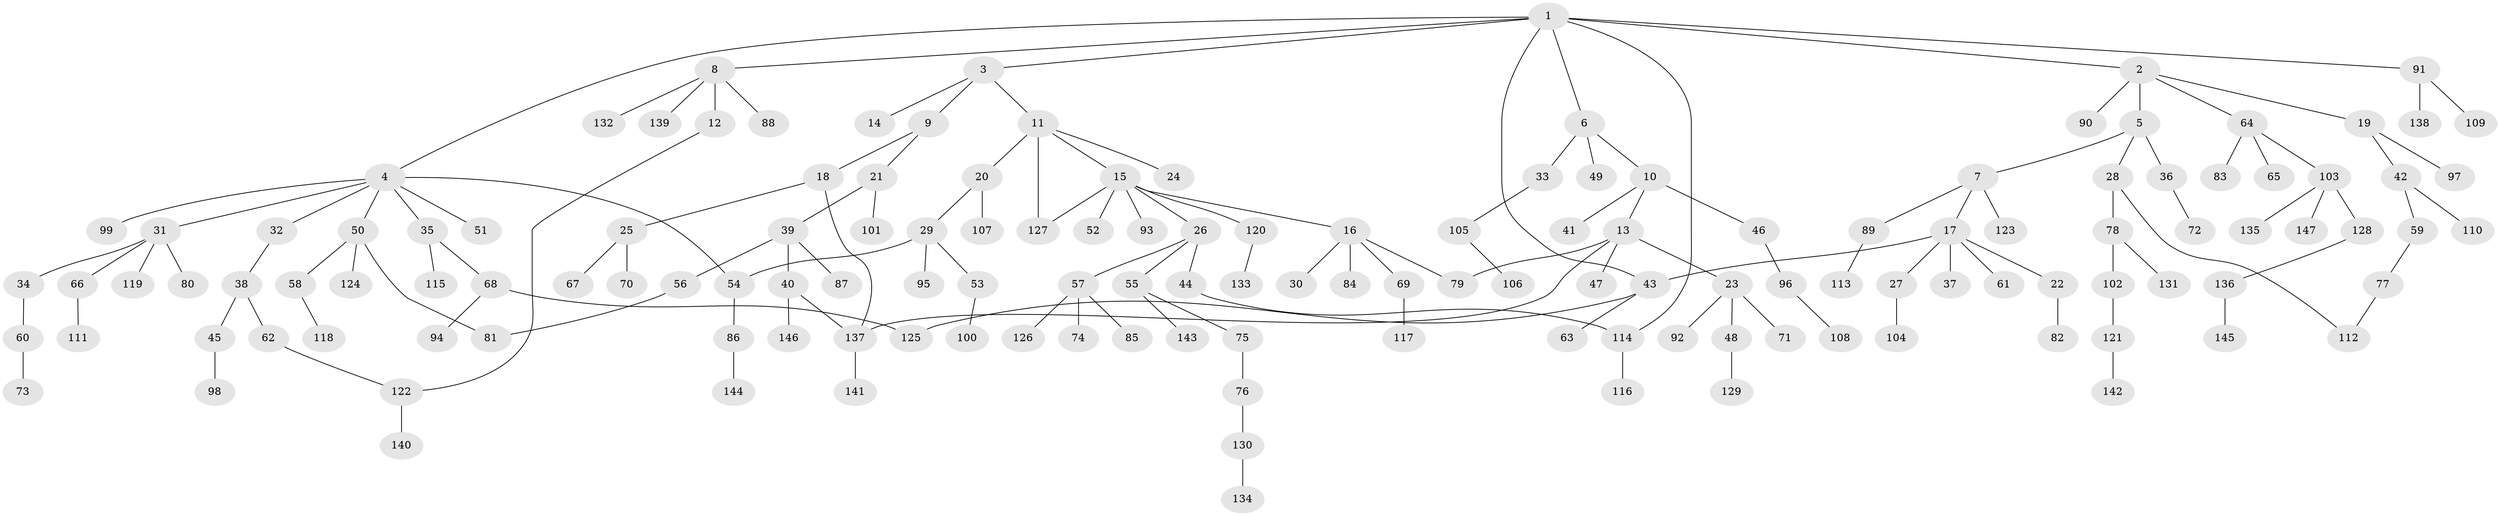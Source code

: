 // Generated by graph-tools (version 1.1) at 2025/10/02/27/25 16:10:51]
// undirected, 147 vertices, 157 edges
graph export_dot {
graph [start="1"]
  node [color=gray90,style=filled];
  1;
  2;
  3;
  4;
  5;
  6;
  7;
  8;
  9;
  10;
  11;
  12;
  13;
  14;
  15;
  16;
  17;
  18;
  19;
  20;
  21;
  22;
  23;
  24;
  25;
  26;
  27;
  28;
  29;
  30;
  31;
  32;
  33;
  34;
  35;
  36;
  37;
  38;
  39;
  40;
  41;
  42;
  43;
  44;
  45;
  46;
  47;
  48;
  49;
  50;
  51;
  52;
  53;
  54;
  55;
  56;
  57;
  58;
  59;
  60;
  61;
  62;
  63;
  64;
  65;
  66;
  67;
  68;
  69;
  70;
  71;
  72;
  73;
  74;
  75;
  76;
  77;
  78;
  79;
  80;
  81;
  82;
  83;
  84;
  85;
  86;
  87;
  88;
  89;
  90;
  91;
  92;
  93;
  94;
  95;
  96;
  97;
  98;
  99;
  100;
  101;
  102;
  103;
  104;
  105;
  106;
  107;
  108;
  109;
  110;
  111;
  112;
  113;
  114;
  115;
  116;
  117;
  118;
  119;
  120;
  121;
  122;
  123;
  124;
  125;
  126;
  127;
  128;
  129;
  130;
  131;
  132;
  133;
  134;
  135;
  136;
  137;
  138;
  139;
  140;
  141;
  142;
  143;
  144;
  145;
  146;
  147;
  1 -- 2;
  1 -- 3;
  1 -- 4;
  1 -- 6;
  1 -- 8;
  1 -- 91;
  1 -- 114;
  1 -- 43;
  2 -- 5;
  2 -- 19;
  2 -- 64;
  2 -- 90;
  3 -- 9;
  3 -- 11;
  3 -- 14;
  4 -- 31;
  4 -- 32;
  4 -- 35;
  4 -- 50;
  4 -- 51;
  4 -- 99;
  4 -- 54;
  5 -- 7;
  5 -- 28;
  5 -- 36;
  6 -- 10;
  6 -- 33;
  6 -- 49;
  7 -- 17;
  7 -- 89;
  7 -- 123;
  8 -- 12;
  8 -- 88;
  8 -- 132;
  8 -- 139;
  9 -- 18;
  9 -- 21;
  10 -- 13;
  10 -- 41;
  10 -- 46;
  11 -- 15;
  11 -- 20;
  11 -- 24;
  11 -- 127;
  12 -- 122;
  13 -- 23;
  13 -- 47;
  13 -- 79;
  13 -- 137;
  15 -- 16;
  15 -- 26;
  15 -- 52;
  15 -- 93;
  15 -- 120;
  15 -- 127;
  16 -- 30;
  16 -- 69;
  16 -- 84;
  16 -- 79;
  17 -- 22;
  17 -- 27;
  17 -- 37;
  17 -- 43;
  17 -- 61;
  18 -- 25;
  18 -- 137;
  19 -- 42;
  19 -- 97;
  20 -- 29;
  20 -- 107;
  21 -- 39;
  21 -- 101;
  22 -- 82;
  23 -- 48;
  23 -- 71;
  23 -- 92;
  25 -- 67;
  25 -- 70;
  26 -- 44;
  26 -- 55;
  26 -- 57;
  27 -- 104;
  28 -- 78;
  28 -- 112;
  29 -- 53;
  29 -- 54;
  29 -- 95;
  31 -- 34;
  31 -- 66;
  31 -- 80;
  31 -- 119;
  32 -- 38;
  33 -- 105;
  34 -- 60;
  35 -- 68;
  35 -- 115;
  36 -- 72;
  38 -- 45;
  38 -- 62;
  39 -- 40;
  39 -- 56;
  39 -- 87;
  40 -- 146;
  40 -- 137;
  42 -- 59;
  42 -- 110;
  43 -- 63;
  43 -- 125;
  44 -- 114;
  45 -- 98;
  46 -- 96;
  48 -- 129;
  50 -- 58;
  50 -- 124;
  50 -- 81;
  53 -- 100;
  54 -- 86;
  55 -- 75;
  55 -- 143;
  56 -- 81;
  57 -- 74;
  57 -- 85;
  57 -- 126;
  58 -- 118;
  59 -- 77;
  60 -- 73;
  62 -- 122;
  64 -- 65;
  64 -- 83;
  64 -- 103;
  66 -- 111;
  68 -- 94;
  68 -- 125;
  69 -- 117;
  75 -- 76;
  76 -- 130;
  77 -- 112;
  78 -- 102;
  78 -- 131;
  86 -- 144;
  89 -- 113;
  91 -- 109;
  91 -- 138;
  96 -- 108;
  102 -- 121;
  103 -- 128;
  103 -- 135;
  103 -- 147;
  105 -- 106;
  114 -- 116;
  120 -- 133;
  121 -- 142;
  122 -- 140;
  128 -- 136;
  130 -- 134;
  136 -- 145;
  137 -- 141;
}
